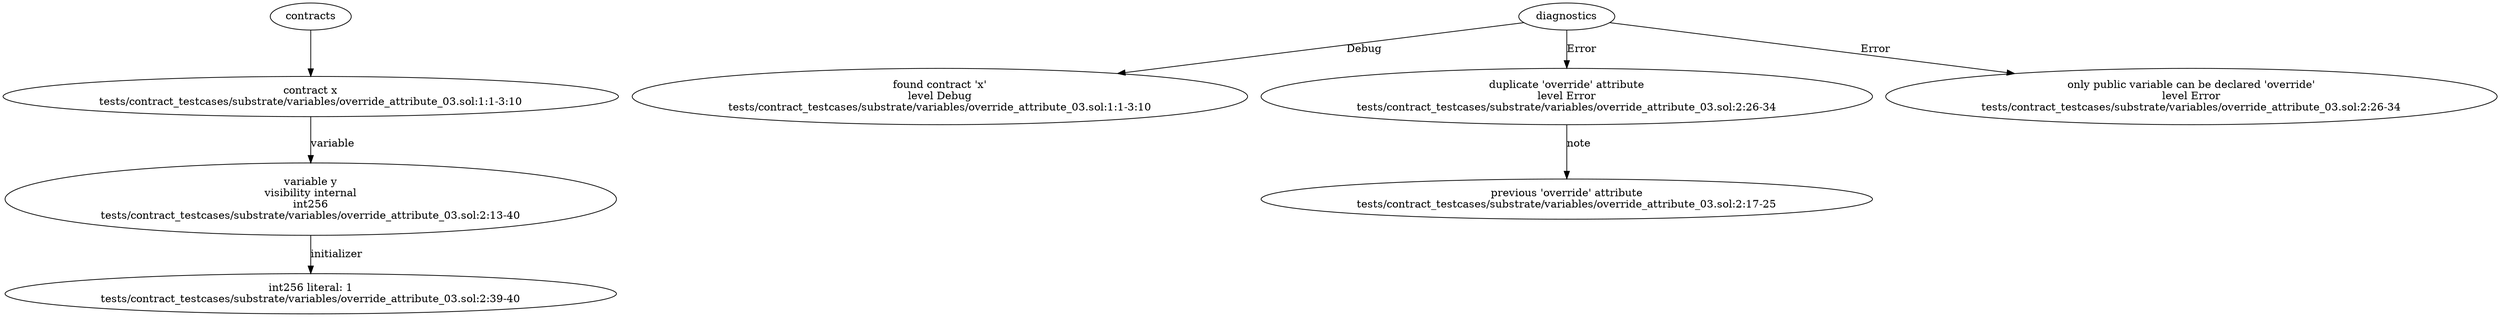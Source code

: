 strict digraph "tests/contract_testcases/substrate/variables/override_attribute_03.sol" {
	contract [label="contract x\ntests/contract_testcases/substrate/variables/override_attribute_03.sol:1:1-3:10"]
	var [label="variable y\nvisibility internal\nint256\ntests/contract_testcases/substrate/variables/override_attribute_03.sol:2:13-40"]
	number_literal [label="int256 literal: 1\ntests/contract_testcases/substrate/variables/override_attribute_03.sol:2:39-40"]
	diagnostic [label="found contract 'x'\nlevel Debug\ntests/contract_testcases/substrate/variables/override_attribute_03.sol:1:1-3:10"]
	diagnostic_6 [label="duplicate 'override' attribute\nlevel Error\ntests/contract_testcases/substrate/variables/override_attribute_03.sol:2:26-34"]
	note [label="previous 'override' attribute\ntests/contract_testcases/substrate/variables/override_attribute_03.sol:2:17-25"]
	diagnostic_8 [label="only public variable can be declared 'override'\nlevel Error\ntests/contract_testcases/substrate/variables/override_attribute_03.sol:2:26-34"]
	contracts -> contract
	contract -> var [label="variable"]
	var -> number_literal [label="initializer"]
	diagnostics -> diagnostic [label="Debug"]
	diagnostics -> diagnostic_6 [label="Error"]
	diagnostic_6 -> note [label="note"]
	diagnostics -> diagnostic_8 [label="Error"]
}
